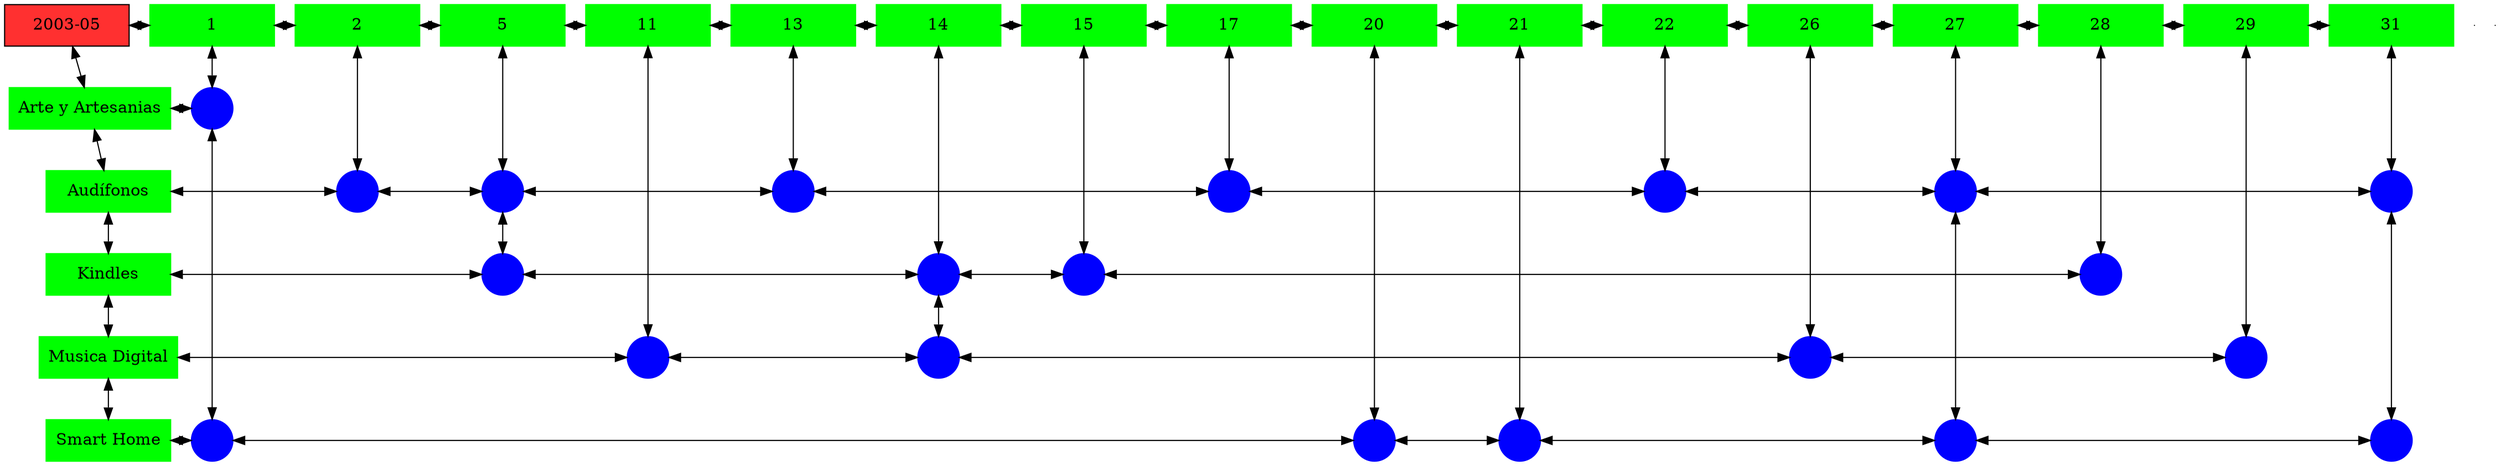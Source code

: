 digraph G{
node[shape="box"];
nodeMt[ label = "2003-05", width = 1.5, style = filled, fillcolor = firebrick1, group = 1 ];
e0[ shape = point, width = 0 ];
e1[ shape = point, width = 0 ];
node0xc001fa3db0[label="1",color=green,style =filled,width = 1.5 group=1];
nodeMt->node0xc001fa3db0[dir="both"];
{rank=same;nodeMt;node0xc001fa3db0;}
node0xc001f860a0[label="2",color=green,style =filled,width = 1.5 group=2];
node0xc001fa3db0->node0xc001f860a0[dir="both"];
{rank=same;node0xc001fa3db0;node0xc001f860a0;}
node0xc0020d4cd0[label="5",color=green,style =filled,width = 1.5 group=5];
node0xc001f860a0->node0xc0020d4cd0[dir="both"];
{rank=same;node0xc001f860a0;node0xc0020d4cd0;}
node0xc0020d5220[label="11",color=green,style =filled,width = 1.5 group=11];
node0xc0020d4cd0->node0xc0020d5220[dir="both"];
{rank=same;node0xc0020d4cd0;node0xc0020d5220;}
node0xc001e88eb0[label="13",color=green,style =filled,width = 1.5 group=13];
node0xc0020d5220->node0xc001e88eb0[dir="both"];
{rank=same;node0xc0020d5220;node0xc001e88eb0;}
node0xc001e80af0[label="14",color=green,style =filled,width = 1.5 group=14];
node0xc001e88eb0->node0xc001e80af0[dir="both"];
{rank=same;node0xc001e88eb0;node0xc001e80af0;}
node0xc0021ed310[label="15",color=green,style =filled,width = 1.5 group=15];
node0xc001e80af0->node0xc0021ed310[dir="both"];
{rank=same;node0xc001e80af0;node0xc0021ed310;}
node0xc001e96a50[label="17",color=green,style =filled,width = 1.5 group=17];
node0xc0021ed310->node0xc001e96a50[dir="both"];
{rank=same;node0xc0021ed310;node0xc001e96a50;}
node0xc001e3fe50[label="20",color=green,style =filled,width = 1.5 group=20];
node0xc001e96a50->node0xc001e3fe50[dir="both"];
{rank=same;node0xc001e96a50;node0xc001e3fe50;}
node0xc0022f7ae0[label="21",color=green,style =filled,width = 1.5 group=21];
node0xc001e3fe50->node0xc0022f7ae0[dir="both"];
{rank=same;node0xc001e3fe50;node0xc0022f7ae0;}
node0xc001f225f0[label="22",color=green,style =filled,width = 1.5 group=22];
node0xc0022f7ae0->node0xc001f225f0[dir="both"];
{rank=same;node0xc0022f7ae0;node0xc001f225f0;}
node0xc0021490e0[label="26",color=green,style =filled,width = 1.5 group=26];
node0xc001f225f0->node0xc0021490e0[dir="both"];
{rank=same;node0xc001f225f0;node0xc0021490e0;}
node0xc00207e410[label="27",color=green,style =filled,width = 1.5 group=27];
node0xc0021490e0->node0xc00207e410[dir="both"];
{rank=same;node0xc0021490e0;node0xc00207e410;}
node0xc00209fc70[label="28",color=green,style =filled,width = 1.5 group=28];
node0xc00207e410->node0xc00209fc70[dir="both"];
{rank=same;node0xc00207e410;node0xc00209fc70;}
node0xc0020638b0[label="29",color=green,style =filled,width = 1.5 group=29];
node0xc00209fc70->node0xc0020638b0[dir="both"];
{rank=same;node0xc00209fc70;node0xc0020638b0;}
node0xc001fceb40[label="31",color=green,style =filled,width = 1.5 group=31];
node0xc0020638b0->node0xc001fceb40[dir="both"];
{rank=same;node0xc0020638b0;node0xc001fceb40;}
node0xc0020f2d70[label="Arte y Artesanias",color=green,style =filled width = 1.5 group=1];
node0xc0020eb980[label="",color=blue,style =filled, width = 0.5 group=1 shape=circle];
node0xc0020f2d70->node0xc0020eb980[dir="both"];
{rank=same;node0xc0020f2d70;node0xc0020eb980;}
node0xc001e88e60[label="Audífonos",color=green,style =filled width = 1.5 group=1];
node0xc001f71f80[label="",color=blue,style =filled, width = 0.5 group=2 shape=circle];
node0xc001e88e60->node0xc001f71f80[dir="both"];
{rank=same;node0xc001e88e60;node0xc001f71f80;}
node0xc00212b880[label="",color=blue,style =filled, width = 0.5 group=5 shape=circle];
node0xc001f71f80->node0xc00212b880[dir="both"];
{rank=same;node0xc00212b880;node0xc001f71f80;}
node0xc001e8a480[label="",color=blue,style =filled, width = 0.5 group=13 shape=circle];
node0xc00212b880->node0xc001e8a480[dir="both"];
{rank=same;node0xc001e8a480;node0xc00212b880;}
node0xc001e8b480[label="",color=blue,style =filled, width = 0.5 group=17 shape=circle];
node0xc001e8a480->node0xc001e8b480[dir="both"];
{rank=same;node0xc001e8b480;node0xc001e8a480;}
node0xc001f13380[label="",color=blue,style =filled, width = 0.5 group=22 shape=circle];
node0xc001e8b480->node0xc001f13380[dir="both"];
{rank=same;node0xc001f13380;node0xc001e8b480;}
node0xc002233580[label="",color=blue,style =filled, width = 0.5 group=27 shape=circle];
node0xc001f13380->node0xc002233580[dir="both"];
{rank=same;node0xc002233580;node0xc001f13380;}
node0xc00208df80[label="",color=blue,style =filled, width = 0.5 group=31 shape=circle];
node0xc002233580->node0xc00208df80[dir="both"];
{rank=same;node0xc00208df80;node0xc002233580;}
node0xc001e80aa0[label="Kindles",color=green,style =filled width = 1.5 group=1];
node0xc002185800[label="",color=blue,style =filled, width = 0.5 group=5 shape=circle];
node0xc001e80aa0->node0xc002185800[dir="both"];
{rank=same;node0xc001e80aa0;node0xc002185800;}
node0xc001e75000[label="",color=blue,style =filled, width = 0.5 group=14 shape=circle];
node0xc002185800->node0xc001e75000[dir="both"];
{rank=same;node0xc001e75000;node0xc002185800;}
node0xc0021eb080[label="",color=blue,style =filled, width = 0.5 group=15 shape=circle];
node0xc001e75000->node0xc0021eb080[dir="both"];
{rank=same;node0xc0021eb080;node0xc001e75000;}
node0xc0020a6b00[label="",color=blue,style =filled, width = 0.5 group=28 shape=circle];
node0xc0021eb080->node0xc0020a6b00[dir="both"];
{rank=same;node0xc0020a6b00;node0xc0021eb080;}
node0xc002063860[label="Musica Digital",color=green,style =filled width = 1.5 group=1];
node0xc0020d8d00[label="",color=blue,style =filled, width = 0.5 group=11 shape=circle];
node0xc002063860->node0xc0020d8d00[dir="both"];
{rank=same;node0xc002063860;node0xc0020d8d00;}
node0xc0021d7a00[label="",color=blue,style =filled, width = 0.5 group=14 shape=circle];
node0xc0020d8d00->node0xc0021d7a00[dir="both"];
{rank=same;node0xc0021d7a00;node0xc0020d8d00;}
node0xc002203c00[label="",color=blue,style =filled, width = 0.5 group=26 shape=circle];
node0xc0021d7a00->node0xc002203c00[dir="both"];
{rank=same;node0xc002203c00;node0xc0021d7a00;}
node0xc002198b00[label="",color=blue,style =filled, width = 0.5 group=29 shape=circle];
node0xc002203c00->node0xc002198b00[dir="both"];
{rank=same;node0xc002198b00;node0xc002203c00;}
node0xc001e3fe00[label="Smart Home",color=green,style =filled width = 1.5 group=1];
node0xc001f99c80[label="",color=blue,style =filled, width = 0.5 group=1 shape=circle];
node0xc001e3fe00->node0xc001f99c80[dir="both"];
{rank=same;node0xc001e3fe00;node0xc001f99c80;}
node0xc001e44180[label="",color=blue,style =filled, width = 0.5 group=20 shape=circle];
node0xc001f99c80->node0xc001e44180[dir="both"];
{rank=same;node0xc001e44180;node0xc001f99c80;}
node0xc002304180[label="",color=blue,style =filled, width = 0.5 group=21 shape=circle];
node0xc001e44180->node0xc002304180[dir="both"];
{rank=same;node0xc002304180;node0xc001e44180;}
node0xc002232980[label="",color=blue,style =filled, width = 0.5 group=27 shape=circle];
node0xc002304180->node0xc002232980[dir="both"];
{rank=same;node0xc002232980;node0xc002304180;}
node0xc001fc7280[label="",color=blue,style =filled, width = 0.5 group=31 shape=circle];
node0xc002232980->node0xc001fc7280[dir="both"];
{rank=same;node0xc001fc7280;node0xc002232980;}
node0xc001fa3db0->node0xc0020eb980[dir="both"];
node0xc0020eb980->node0xc001f99c80[dir="both"];
node0xc001f860a0->node0xc001f71f80[dir="both"];
node0xc0020d4cd0->node0xc00212b880[dir="both"];
node0xc00212b880->node0xc002185800[dir="both"];
node0xc0020d5220->node0xc0020d8d00[dir="both"];
node0xc001e88eb0->node0xc001e8a480[dir="both"];
node0xc001e80af0->node0xc001e75000[dir="both"];
node0xc001e75000->node0xc0021d7a00[dir="both"];
node0xc0021ed310->node0xc0021eb080[dir="both"];
node0xc001e96a50->node0xc001e8b480[dir="both"];
node0xc001e3fe50->node0xc001e44180[dir="both"];
node0xc0022f7ae0->node0xc002304180[dir="both"];
node0xc001f225f0->node0xc001f13380[dir="both"];
node0xc0021490e0->node0xc002203c00[dir="both"];
node0xc00207e410->node0xc002233580[dir="both"];
node0xc002233580->node0xc002232980[dir="both"];
node0xc00209fc70->node0xc0020a6b00[dir="both"];
node0xc0020638b0->node0xc002198b00[dir="both"];
node0xc001fceb40->node0xc00208df80[dir="both"];
node0xc00208df80->node0xc001fc7280[dir="both"];
nodeMt->node0xc0020f2d70[dir="both"];
node0xc0020f2d70->node0xc001e88e60[dir="both"];
node0xc001e88e60->node0xc001e80aa0[dir="both"];
node0xc001e80aa0->node0xc002063860[dir="both"];
node0xc002063860->node0xc001e3fe00[dir="both"];
}
